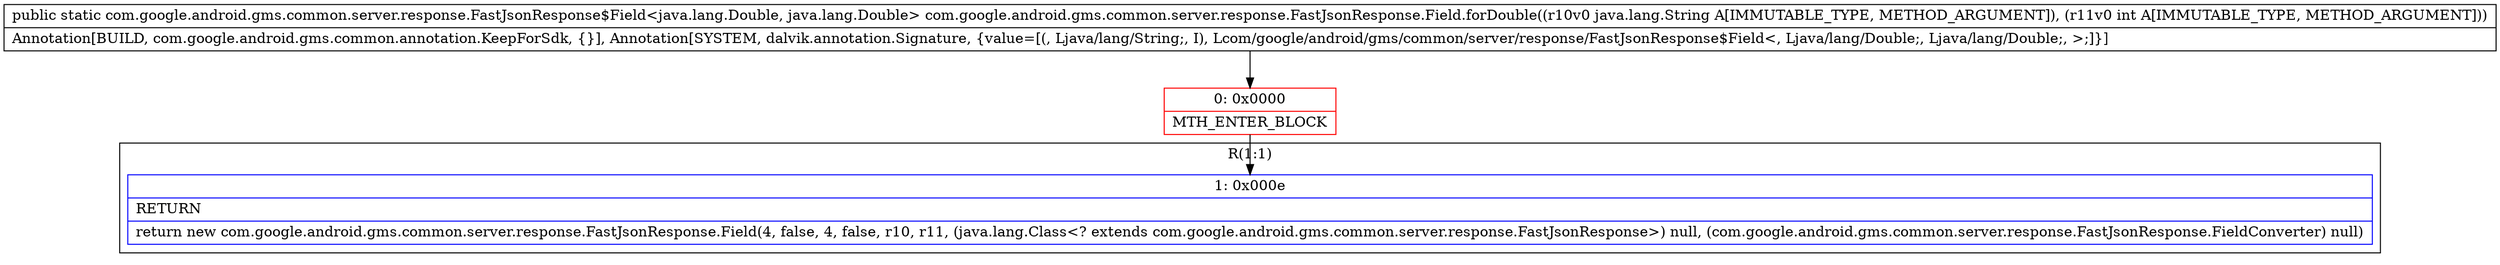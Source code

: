digraph "CFG forcom.google.android.gms.common.server.response.FastJsonResponse.Field.forDouble(Ljava\/lang\/String;I)Lcom\/google\/android\/gms\/common\/server\/response\/FastJsonResponse$Field;" {
subgraph cluster_Region_1243834810 {
label = "R(1:1)";
node [shape=record,color=blue];
Node_1 [shape=record,label="{1\:\ 0x000e|RETURN\l|return new com.google.android.gms.common.server.response.FastJsonResponse.Field(4, false, 4, false, r10, r11, (java.lang.Class\<? extends com.google.android.gms.common.server.response.FastJsonResponse\>) null, (com.google.android.gms.common.server.response.FastJsonResponse.FieldConverter) null)\l}"];
}
Node_0 [shape=record,color=red,label="{0\:\ 0x0000|MTH_ENTER_BLOCK\l}"];
MethodNode[shape=record,label="{public static com.google.android.gms.common.server.response.FastJsonResponse$Field\<java.lang.Double, java.lang.Double\> com.google.android.gms.common.server.response.FastJsonResponse.Field.forDouble((r10v0 java.lang.String A[IMMUTABLE_TYPE, METHOD_ARGUMENT]), (r11v0 int A[IMMUTABLE_TYPE, METHOD_ARGUMENT]))  | Annotation[BUILD, com.google.android.gms.common.annotation.KeepForSdk, \{\}], Annotation[SYSTEM, dalvik.annotation.Signature, \{value=[(, Ljava\/lang\/String;, I), Lcom\/google\/android\/gms\/common\/server\/response\/FastJsonResponse$Field\<, Ljava\/lang\/Double;, Ljava\/lang\/Double;, \>;]\}]\l}"];
MethodNode -> Node_0;
Node_0 -> Node_1;
}

